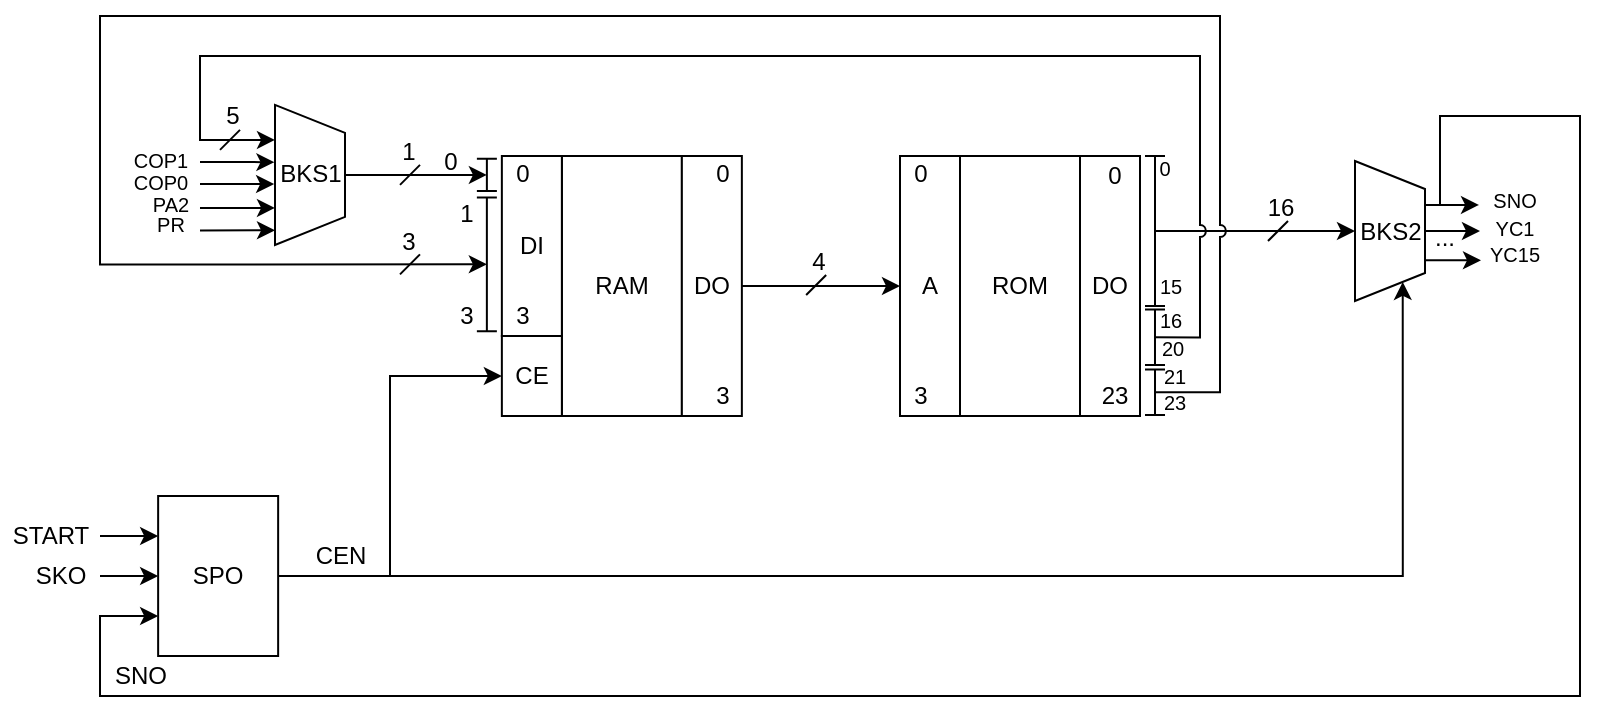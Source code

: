 <mxfile version="12.6.5" type="device"><diagram id="_SppXUR4F2MA1Vnkgn1Z" name="Page-1"><mxGraphModel dx="902" dy="666" grid="1" gridSize="10" guides="1" tooltips="1" connect="1" arrows="1" fold="1" page="1" pageScale="1" pageWidth="827" pageHeight="1169" math="0" shadow="0"><root><mxCell id="0"/><mxCell id="1" parent="0"/><mxCell id="QEbBdif8fFZbLYNCVXCD-20" style="edgeStyle=orthogonalEdgeStyle;rounded=0;jumpStyle=arc;orthogonalLoop=1;jettySize=auto;html=1;entryX=0.5;entryY=0.5;entryDx=0;entryDy=0;entryPerimeter=0;" parent="1" source="6ifv3j-dEvH6q6ag6xrF-1" target="QEbBdif8fFZbLYNCVXCD-5" edge="1"><mxGeometry relative="1" as="geometry"/></mxCell><mxCell id="6ifv3j-dEvH6q6ag6xrF-1" value="BKS1" style="shape=trapezoid;perimeter=trapezoidPerimeter;whiteSpace=wrap;html=1;fillColor=#ffffff;rotation=90;aspect=fixed;horizontal=0;" parent="1" vertex="1"><mxGeometry x="130" y="111.95" width="70" height="35" as="geometry"/></mxCell><mxCell id="6ifv3j-dEvH6q6ag6xrF-2" value="ROM" style="rounded=0;whiteSpace=wrap;html=1;" parent="1" vertex="1"><mxGeometry x="490" y="120" width="60" height="130" as="geometry"/></mxCell><mxCell id="6ifv3j-dEvH6q6ag6xrF-3" value="DO" style="rounded=0;whiteSpace=wrap;html=1;" parent="1" vertex="1"><mxGeometry x="550" y="120" width="30" height="130" as="geometry"/></mxCell><mxCell id="6ifv3j-dEvH6q6ag6xrF-4" value="A" style="rounded=0;whiteSpace=wrap;html=1;" parent="1" vertex="1"><mxGeometry x="460" y="120" width="30" height="130" as="geometry"/></mxCell><mxCell id="6ifv3j-dEvH6q6ag6xrF-5" value="RAM" style="rounded=0;whiteSpace=wrap;html=1;" parent="1" vertex="1"><mxGeometry x="290.93" y="120" width="60" height="130" as="geometry"/></mxCell><mxCell id="QEbBdif8fFZbLYNCVXCD-8" style="edgeStyle=orthogonalEdgeStyle;rounded=0;orthogonalLoop=1;jettySize=auto;html=1;entryX=0;entryY=0.5;entryDx=0;entryDy=0;" parent="1" source="6ifv3j-dEvH6q6ag6xrF-6" target="6ifv3j-dEvH6q6ag6xrF-4" edge="1"><mxGeometry relative="1" as="geometry"/></mxCell><mxCell id="6ifv3j-dEvH6q6ag6xrF-6" value="DO" style="rounded=0;whiteSpace=wrap;html=1;" parent="1" vertex="1"><mxGeometry x="350.93" y="120" width="30" height="130" as="geometry"/></mxCell><mxCell id="6ifv3j-dEvH6q6ag6xrF-7" value="DI" style="rounded=0;whiteSpace=wrap;html=1;" parent="1" vertex="1"><mxGeometry x="260.93" y="120" width="30" height="90" as="geometry"/></mxCell><mxCell id="6ifv3j-dEvH6q6ag6xrF-8" value="CE" style="rounded=0;whiteSpace=wrap;html=1;" parent="1" vertex="1"><mxGeometry x="260.93" y="210" width="30" height="40" as="geometry"/></mxCell><mxCell id="QEbBdif8fFZbLYNCVXCD-16" style="edgeStyle=orthogonalEdgeStyle;rounded=0;orthogonalLoop=1;jettySize=auto;html=1;entryX=0;entryY=0.5;entryDx=0;entryDy=0;" parent="1" source="6ifv3j-dEvH6q6ag6xrF-9" target="6ifv3j-dEvH6q6ag6xrF-8" edge="1"><mxGeometry relative="1" as="geometry"/></mxCell><mxCell id="QEbBdif8fFZbLYNCVXCD-17" style="edgeStyle=orthogonalEdgeStyle;rounded=0;orthogonalLoop=1;jettySize=auto;html=1;entryX=1;entryY=0.25;entryDx=0;entryDy=0;" parent="1" source="6ifv3j-dEvH6q6ag6xrF-9" target="6ifv3j-dEvH6q6ag6xrF-10" edge="1"><mxGeometry relative="1" as="geometry"><mxPoint x="711.379" y="190" as="targetPoint"/></mxGeometry></mxCell><mxCell id="6ifv3j-dEvH6q6ag6xrF-9" value="SPO" style="rounded=0;whiteSpace=wrap;html=1;" parent="1" vertex="1"><mxGeometry x="89.07" y="290" width="60" height="80" as="geometry"/></mxCell><mxCell id="QEbBdif8fFZbLYNCVXCD-42" style="edgeStyle=orthogonalEdgeStyle;rounded=0;jumpStyle=arc;orthogonalLoop=1;jettySize=auto;html=1;" parent="1" source="6ifv3j-dEvH6q6ag6xrF-10" edge="1"><mxGeometry relative="1" as="geometry"><mxPoint x="750" y="157.5" as="targetPoint"/></mxGeometry></mxCell><mxCell id="6ifv3j-dEvH6q6ag6xrF-10" value="BKS2" style="shape=trapezoid;perimeter=trapezoidPerimeter;whiteSpace=wrap;html=1;fillColor=#ffffff;rotation=90;aspect=fixed;horizontal=0;" parent="1" vertex="1"><mxGeometry x="670" y="140" width="70" height="35" as="geometry"/></mxCell><mxCell id="QEbBdif8fFZbLYNCVXCD-3" value="" style="shape=crossbar;whiteSpace=wrap;html=1;rounded=1;fontSize=12;rotation=90;" parent="1" vertex="1"><mxGeometry x="220" y="169.18" width="66.87" height="10" as="geometry"/></mxCell><mxCell id="QEbBdif8fFZbLYNCVXCD-5" value="" style="shape=crossbar;whiteSpace=wrap;html=1;rounded=1;fontSize=12;rotation=90;" parent="1" vertex="1"><mxGeometry x="245.36" y="124.45" width="16.16" height="10" as="geometry"/></mxCell><mxCell id="QEbBdif8fFZbLYNCVXCD-13" style="edgeStyle=orthogonalEdgeStyle;rounded=0;orthogonalLoop=1;jettySize=auto;html=1;exitX=0.5;exitY=0.5;exitDx=0;exitDy=0;exitPerimeter=0;entryX=0.5;entryY=1;entryDx=0;entryDy=0;jumpStyle=arc;" parent="1" source="QEbBdif8fFZbLYNCVXCD-9" target="6ifv3j-dEvH6q6ag6xrF-10" edge="1"><mxGeometry relative="1" as="geometry"/></mxCell><mxCell id="QEbBdif8fFZbLYNCVXCD-9" value="" style="shape=crossbar;whiteSpace=wrap;html=1;rounded=1;fontSize=12;rotation=90;" parent="1" vertex="1"><mxGeometry x="550.0" y="152.5" width="75" height="10" as="geometry"/></mxCell><mxCell id="QEbBdif8fFZbLYNCVXCD-15" style="edgeStyle=orthogonalEdgeStyle;rounded=0;orthogonalLoop=1;jettySize=auto;html=1;exitX=0.5;exitY=0.5;exitDx=0;exitDy=0;exitPerimeter=0;entryX=0.25;entryY=1;entryDx=0;entryDy=0;jumpStyle=arc;" parent="1" source="QEbBdif8fFZbLYNCVXCD-10" target="6ifv3j-dEvH6q6ag6xrF-1" edge="1"><mxGeometry relative="1" as="geometry"><mxPoint x="130" y="112" as="targetPoint"/><Array as="points"><mxPoint x="610" y="211"/><mxPoint x="610" y="70"/><mxPoint x="110" y="70"/><mxPoint x="110" y="112"/></Array></mxGeometry></mxCell><mxCell id="QEbBdif8fFZbLYNCVXCD-10" value="" style="shape=crossbar;whiteSpace=wrap;html=1;rounded=1;fontSize=12;rotation=90;" parent="1" vertex="1"><mxGeometry x="573.6" y="205.66" width="27.79" height="10" as="geometry"/></mxCell><mxCell id="QEbBdif8fFZbLYNCVXCD-19" style="edgeStyle=orthogonalEdgeStyle;rounded=0;orthogonalLoop=1;jettySize=auto;html=1;exitX=0.5;exitY=0.5;exitDx=0;exitDy=0;exitPerimeter=0;entryX=0.5;entryY=0.5;entryDx=0;entryDy=0;entryPerimeter=0;jumpStyle=arc;" parent="1" source="QEbBdif8fFZbLYNCVXCD-12" target="QEbBdif8fFZbLYNCVXCD-3" edge="1"><mxGeometry relative="1" as="geometry"><mxPoint x="140" y="160" as="targetPoint"/><Array as="points"><mxPoint x="620" y="238"/><mxPoint x="620" y="50"/><mxPoint x="60" y="50"/><mxPoint x="60" y="174"/></Array></mxGeometry></mxCell><mxCell id="QEbBdif8fFZbLYNCVXCD-12" value="" style="shape=crossbar;whiteSpace=wrap;html=1;rounded=1;fontSize=12;rotation=90;" parent="1" vertex="1"><mxGeometry x="576.11" y="233.11" width="22.79" height="10" as="geometry"/></mxCell><mxCell id="QEbBdif8fFZbLYNCVXCD-21" value="" style="endArrow=classic;html=1;entryX=0.409;entryY=1.008;entryDx=0;entryDy=0;entryPerimeter=0;" parent="1" edge="1"><mxGeometry width="50" height="50" relative="1" as="geometry"><mxPoint x="110" y="123" as="sourcePoint"/><mxPoint x="147.22" y="123.08" as="targetPoint"/></mxGeometry></mxCell><mxCell id="QEbBdif8fFZbLYNCVXCD-22" value="" style="endArrow=classic;html=1;" parent="1" edge="1"><mxGeometry width="50" height="50" relative="1" as="geometry"><mxPoint x="110" y="134" as="sourcePoint"/><mxPoint x="147.07" y="134" as="targetPoint"/></mxGeometry></mxCell><mxCell id="QEbBdif8fFZbLYNCVXCD-23" value="" style="endArrow=classic;html=1;entryX=0.75;entryY=1;entryDx=0;entryDy=0;" parent="1" edge="1"><mxGeometry width="50" height="50" relative="1" as="geometry"><mxPoint x="110" y="146" as="sourcePoint"/><mxPoint x="147.5" y="145.95" as="targetPoint"/></mxGeometry></mxCell><mxCell id="QEbBdif8fFZbLYNCVXCD-24" value="" style="endArrow=classic;html=1;entryX=0.75;entryY=1;entryDx=0;entryDy=0;" parent="1" edge="1"><mxGeometry width="50" height="50" relative="1" as="geometry"><mxPoint x="110" y="157.21" as="sourcePoint"/><mxPoint x="147.5" y="157.16" as="targetPoint"/></mxGeometry></mxCell><mxCell id="QEbBdif8fFZbLYNCVXCD-25" value="&lt;font style=&quot;font-size: 10px&quot;&gt;COP0&lt;/font&gt;" style="text;html=1;align=center;verticalAlign=middle;resizable=0;points=[];autosize=1;" parent="1" vertex="1"><mxGeometry x="70" y="123.45" width="40" height="20" as="geometry"/></mxCell><mxCell id="QEbBdif8fFZbLYNCVXCD-26" value="&lt;font style=&quot;font-size: 10px&quot;&gt;COP1&lt;/font&gt;" style="text;html=1;align=center;verticalAlign=middle;resizable=0;points=[];autosize=1;" parent="1" vertex="1"><mxGeometry x="70" y="111.95" width="40" height="20" as="geometry"/></mxCell><mxCell id="QEbBdif8fFZbLYNCVXCD-27" value="&lt;font style=&quot;font-size: 10px&quot;&gt;PR&lt;/font&gt;" style="text;html=1;align=center;verticalAlign=middle;resizable=0;points=[];autosize=1;" parent="1" vertex="1"><mxGeometry x="80" y="144.45" width="30" height="20" as="geometry"/></mxCell><mxCell id="QEbBdif8fFZbLYNCVXCD-28" value="&lt;font style=&quot;font-size: 10px&quot;&gt;PA2&lt;/font&gt;" style="text;html=1;align=center;verticalAlign=middle;resizable=0;points=[];autosize=1;" parent="1" vertex="1"><mxGeometry x="80" y="134.45" width="30" height="20" as="geometry"/></mxCell><mxCell id="QEbBdif8fFZbLYNCVXCD-29" value="" style="endArrow=none;html=1;" parent="1" edge="1"><mxGeometry width="50" height="50" relative="1" as="geometry"><mxPoint x="120" y="116.95" as="sourcePoint"/><mxPoint x="130" y="106.95" as="targetPoint"/></mxGeometry></mxCell><mxCell id="QEbBdif8fFZbLYNCVXCD-30" value="5" style="text;html=1;align=center;verticalAlign=middle;resizable=0;points=[];autosize=1;" parent="1" vertex="1"><mxGeometry x="116" y="89.95" width="20" height="20" as="geometry"/></mxCell><mxCell id="QEbBdif8fFZbLYNCVXCD-31" value="" style="endArrow=none;html=1;" parent="1" edge="1"><mxGeometry width="50" height="50" relative="1" as="geometry"><mxPoint x="210" y="179.18" as="sourcePoint"/><mxPoint x="220" y="169.18" as="targetPoint"/></mxGeometry></mxCell><mxCell id="QEbBdif8fFZbLYNCVXCD-32" value="3" style="text;html=1;align=center;verticalAlign=middle;resizable=0;points=[];autosize=1;" parent="1" vertex="1"><mxGeometry x="204" y="152.5" width="20" height="20" as="geometry"/></mxCell><mxCell id="QEbBdif8fFZbLYNCVXCD-33" value="" style="endArrow=none;html=1;" parent="1" edge="1"><mxGeometry width="50" height="50" relative="1" as="geometry"><mxPoint x="413.07" y="189.5" as="sourcePoint"/><mxPoint x="423.07" y="179.5" as="targetPoint"/></mxGeometry></mxCell><mxCell id="QEbBdif8fFZbLYNCVXCD-34" value="4" style="text;html=1;align=center;verticalAlign=middle;resizable=0;points=[];autosize=1;" parent="1" vertex="1"><mxGeometry x="409.07" y="162.5" width="20" height="20" as="geometry"/></mxCell><mxCell id="QEbBdif8fFZbLYNCVXCD-35" value="" style="endArrow=none;html=1;" parent="1" edge="1"><mxGeometry width="50" height="50" relative="1" as="geometry"><mxPoint x="644" y="162.5" as="sourcePoint"/><mxPoint x="654" y="152.5" as="targetPoint"/></mxGeometry></mxCell><mxCell id="QEbBdif8fFZbLYNCVXCD-36" value="16" style="text;html=1;align=center;verticalAlign=middle;resizable=0;points=[];autosize=1;" parent="1" vertex="1"><mxGeometry x="635" y="135.5" width="30" height="20" as="geometry"/></mxCell><mxCell id="QEbBdif8fFZbLYNCVXCD-37" value="" style="endArrow=classic;html=1;entryX=0;entryY=0.25;entryDx=0;entryDy=0;" parent="1" target="6ifv3j-dEvH6q6ag6xrF-9" edge="1"><mxGeometry width="50" height="50" relative="1" as="geometry"><mxPoint x="60" y="310" as="sourcePoint"/><mxPoint x="89.07" y="299.04" as="targetPoint"/></mxGeometry></mxCell><mxCell id="QEbBdif8fFZbLYNCVXCD-38" value="" style="endArrow=classic;html=1;entryX=0;entryY=0.5;entryDx=0;entryDy=0;" parent="1" target="6ifv3j-dEvH6q6ag6xrF-9" edge="1"><mxGeometry width="50" height="50" relative="1" as="geometry"><mxPoint x="60" y="330" as="sourcePoint"/><mxPoint x="80.0" y="329.66" as="targetPoint"/></mxGeometry></mxCell><mxCell id="QEbBdif8fFZbLYNCVXCD-43" style="edgeStyle=orthogonalEdgeStyle;rounded=0;jumpStyle=arc;orthogonalLoop=1;jettySize=auto;html=1;" parent="1" edge="1"><mxGeometry relative="1" as="geometry"><mxPoint x="750.5" y="172.16" as="targetPoint"/><mxPoint x="723" y="172.152" as="sourcePoint"/></mxGeometry></mxCell><mxCell id="QEbBdif8fFZbLYNCVXCD-44" value="..." style="text;html=1;align=center;verticalAlign=middle;resizable=0;points=[];autosize=1;" parent="1" vertex="1"><mxGeometry x="717" y="151.18" width="30" height="20" as="geometry"/></mxCell><mxCell id="QEbBdif8fFZbLYNCVXCD-45" style="edgeStyle=orthogonalEdgeStyle;rounded=0;jumpStyle=arc;orthogonalLoop=1;jettySize=auto;html=1;" parent="1" edge="1"><mxGeometry relative="1" as="geometry"><mxPoint x="749.5" y="144.46" as="targetPoint"/><mxPoint x="722" y="144.452" as="sourcePoint"/></mxGeometry></mxCell><mxCell id="QEbBdif8fFZbLYNCVXCD-46" value="" style="endArrow=classic;html=1;entryX=0;entryY=0.75;entryDx=0;entryDy=0;rounded=0;" parent="1" target="6ifv3j-dEvH6q6ag6xrF-9" edge="1"><mxGeometry width="50" height="50" relative="1" as="geometry"><mxPoint x="730" y="144" as="sourcePoint"/><mxPoint x="60" y="350" as="targetPoint"/><Array as="points"><mxPoint x="730" y="100"/><mxPoint x="800" y="100"/><mxPoint x="800" y="390"/><mxPoint x="60" y="390"/><mxPoint x="60" y="350"/></Array></mxGeometry></mxCell><mxCell id="QEbBdif8fFZbLYNCVXCD-47" value="START" style="text;html=1;align=center;verticalAlign=middle;resizable=0;points=[];autosize=1;" parent="1" vertex="1"><mxGeometry x="10" y="300" width="50" height="20" as="geometry"/></mxCell><mxCell id="QEbBdif8fFZbLYNCVXCD-48" value="SKO" style="text;html=1;align=center;verticalAlign=middle;resizable=0;points=[];autosize=1;" parent="1" vertex="1"><mxGeometry x="20" y="320" width="40" height="20" as="geometry"/></mxCell><mxCell id="QEbBdif8fFZbLYNCVXCD-49" value="SNO" style="text;html=1;align=center;verticalAlign=middle;resizable=0;points=[];autosize=1;" parent="1" vertex="1"><mxGeometry x="60" y="370" width="40" height="20" as="geometry"/></mxCell><mxCell id="QEbBdif8fFZbLYNCVXCD-50" value="0" style="text;html=1;align=center;verticalAlign=middle;resizable=0;points=[];autosize=1;" parent="1" vertex="1"><mxGeometry x="460" y="119.45" width="20" height="20" as="geometry"/></mxCell><mxCell id="QEbBdif8fFZbLYNCVXCD-51" value="3" style="text;html=1;align=center;verticalAlign=middle;resizable=0;points=[];autosize=1;" parent="1" vertex="1"><mxGeometry x="460" y="230" width="20" height="20" as="geometry"/></mxCell><mxCell id="QEbBdif8fFZbLYNCVXCD-52" value="0" style="text;html=1;align=center;verticalAlign=middle;resizable=0;points=[];autosize=1;" parent="1" vertex="1"><mxGeometry x="360.93" y="119.45" width="20" height="20" as="geometry"/></mxCell><mxCell id="QEbBdif8fFZbLYNCVXCD-53" value="3" style="text;html=1;align=center;verticalAlign=middle;resizable=0;points=[];autosize=1;" parent="1" vertex="1"><mxGeometry x="360.93" y="230" width="20" height="20" as="geometry"/></mxCell><mxCell id="QEbBdif8fFZbLYNCVXCD-54" value="3" style="text;html=1;align=center;verticalAlign=middle;resizable=0;points=[];autosize=1;" parent="1" vertex="1"><mxGeometry x="260.93" y="190" width="20" height="20" as="geometry"/></mxCell><mxCell id="QEbBdif8fFZbLYNCVXCD-55" value="0" style="text;html=1;align=center;verticalAlign=middle;resizable=0;points=[];autosize=1;" parent="1" vertex="1"><mxGeometry x="260.93" y="119.45" width="20" height="20" as="geometry"/></mxCell><mxCell id="QEbBdif8fFZbLYNCVXCD-58" value="1" style="text;html=1;align=center;verticalAlign=middle;resizable=0;points=[];autosize=1;" parent="1" vertex="1"><mxGeometry x="233" y="139.45" width="20" height="20" as="geometry"/></mxCell><mxCell id="QEbBdif8fFZbLYNCVXCD-59" value="3" style="text;html=1;align=center;verticalAlign=middle;resizable=0;points=[];autosize=1;" parent="1" vertex="1"><mxGeometry x="233" y="190" width="20" height="20" as="geometry"/></mxCell><mxCell id="QEbBdif8fFZbLYNCVXCD-62" value="0" style="text;html=1;align=center;verticalAlign=middle;resizable=0;points=[];autosize=1;" parent="1" vertex="1"><mxGeometry x="225.36" y="113.45" width="20" height="20" as="geometry"/></mxCell><mxCell id="QEbBdif8fFZbLYNCVXCD-63" value="0" style="text;html=1;align=center;verticalAlign=middle;resizable=0;points=[];autosize=1;fontSize=10;" parent="1" vertex="1"><mxGeometry x="582.39" y="115.5" width="20" height="20" as="geometry"/></mxCell><mxCell id="QEbBdif8fFZbLYNCVXCD-64" value="15" style="text;html=1;align=center;verticalAlign=middle;resizable=0;points=[];autosize=1;fontSize=10;" parent="1" vertex="1"><mxGeometry x="580" y="175" width="30" height="20" as="geometry"/></mxCell><mxCell id="QEbBdif8fFZbLYNCVXCD-65" value="16" style="text;html=1;align=center;verticalAlign=middle;resizable=0;points=[];autosize=1;fontSize=10;" parent="1" vertex="1"><mxGeometry x="580.39" y="192" width="30" height="20" as="geometry"/></mxCell><mxCell id="QEbBdif8fFZbLYNCVXCD-66" value="20" style="text;html=1;align=center;verticalAlign=middle;resizable=0;points=[];autosize=1;fontSize=10;" parent="1" vertex="1"><mxGeometry x="581" y="205.66" width="30" height="20" as="geometry"/></mxCell><mxCell id="QEbBdif8fFZbLYNCVXCD-67" value="21" style="text;html=1;align=center;verticalAlign=middle;resizable=0;points=[];autosize=1;fontSize=10;" parent="1" vertex="1"><mxGeometry x="582" y="220" width="30" height="20" as="geometry"/></mxCell><mxCell id="QEbBdif8fFZbLYNCVXCD-68" value="23" style="text;html=1;align=center;verticalAlign=middle;resizable=0;points=[];autosize=1;fontSize=10;" parent="1" vertex="1"><mxGeometry x="582.39" y="233.11" width="30" height="20" as="geometry"/></mxCell><mxCell id="QEbBdif8fFZbLYNCVXCD-69" value="23" style="text;html=1;align=center;verticalAlign=middle;resizable=0;points=[];autosize=1;fontSize=12;" parent="1" vertex="1"><mxGeometry x="552.39" y="230" width="30" height="20" as="geometry"/></mxCell><mxCell id="QEbBdif8fFZbLYNCVXCD-70" value="0" style="text;html=1;align=center;verticalAlign=middle;resizable=0;points=[];autosize=1;fontSize=12;" parent="1" vertex="1"><mxGeometry x="557.39" y="120" width="20" height="20" as="geometry"/></mxCell><mxCell id="QEbBdif8fFZbLYNCVXCD-71" value="" style="endArrow=none;html=1;" parent="1" edge="1"><mxGeometry width="50" height="50" relative="1" as="geometry"><mxPoint x="210" y="134.45" as="sourcePoint"/><mxPoint x="220" y="124.45" as="targetPoint"/></mxGeometry></mxCell><mxCell id="QEbBdif8fFZbLYNCVXCD-72" value="1" style="text;html=1;align=center;verticalAlign=middle;resizable=0;points=[];autosize=1;" parent="1" vertex="1"><mxGeometry x="204" y="107.77" width="20" height="20" as="geometry"/></mxCell><mxCell id="QEbBdif8fFZbLYNCVXCD-73" value="&lt;font style=&quot;font-size: 10px&quot;&gt;SNO&lt;/font&gt;" style="text;html=1;align=center;verticalAlign=middle;resizable=0;points=[];autosize=1;fontSize=12;" parent="1" vertex="1"><mxGeometry x="747" y="131.95" width="40" height="20" as="geometry"/></mxCell><mxCell id="QEbBdif8fFZbLYNCVXCD-74" value="&lt;font style=&quot;font-size: 10px&quot;&gt;YC1&lt;/font&gt;" style="text;html=1;align=center;verticalAlign=middle;resizable=0;points=[];autosize=1;fontSize=12;" parent="1" vertex="1"><mxGeometry x="752" y="146.45" width="30" height="20" as="geometry"/></mxCell><mxCell id="QEbBdif8fFZbLYNCVXCD-75" value="&lt;font style=&quot;font-size: 10px&quot;&gt;YC15&lt;/font&gt;" style="text;html=1;align=center;verticalAlign=middle;resizable=0;points=[];autosize=1;fontSize=12;" parent="1" vertex="1"><mxGeometry x="747" y="159.18" width="40" height="20" as="geometry"/></mxCell><mxCell id="65f7_7xn--nio6NQSgXV-1" value="CEN" style="text;html=1;align=center;verticalAlign=middle;resizable=0;points=[];autosize=1;" vertex="1" parent="1"><mxGeometry x="160" y="310" width="40" height="20" as="geometry"/></mxCell></root></mxGraphModel></diagram></mxfile>